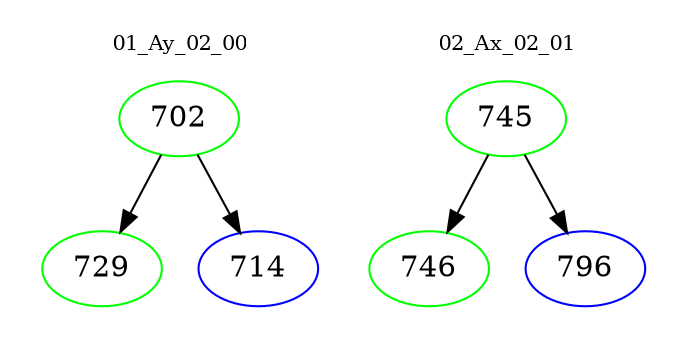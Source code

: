 digraph{
subgraph cluster_0 {
color = white
label = "01_Ay_02_00";
fontsize=10;
T0_702 [label="702", color="green"]
T0_702 -> T0_729 [color="black"]
T0_729 [label="729", color="green"]
T0_702 -> T0_714 [color="black"]
T0_714 [label="714", color="blue"]
}
subgraph cluster_1 {
color = white
label = "02_Ax_02_01";
fontsize=10;
T1_745 [label="745", color="green"]
T1_745 -> T1_746 [color="black"]
T1_746 [label="746", color="green"]
T1_745 -> T1_796 [color="black"]
T1_796 [label="796", color="blue"]
}
}
